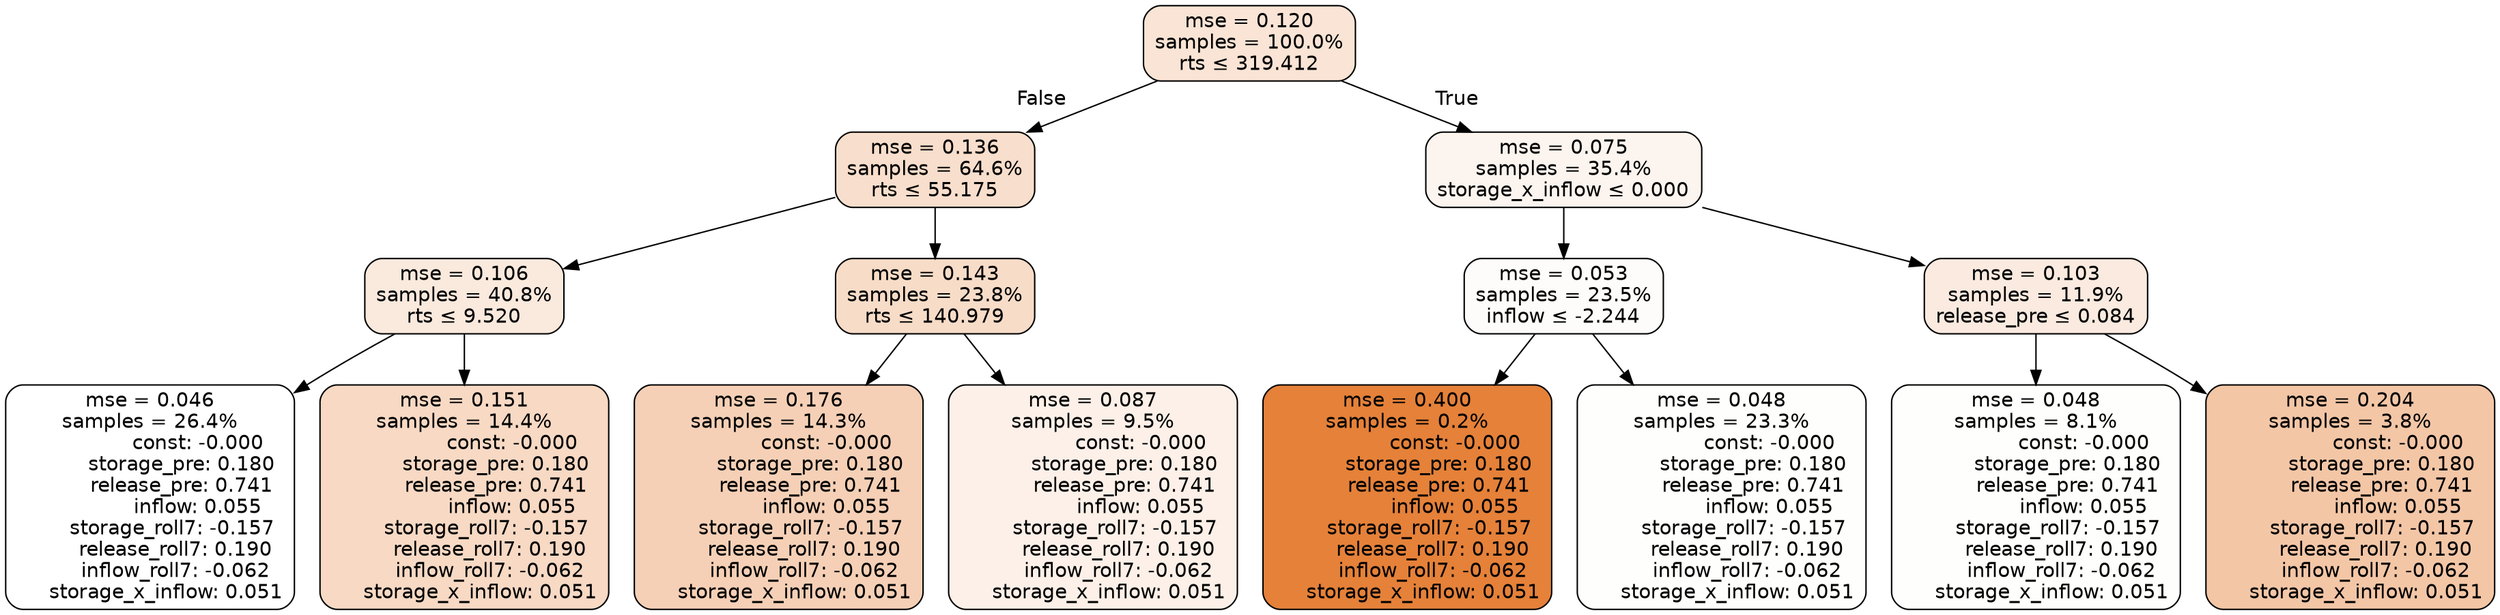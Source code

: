 digraph tree {
node [shape=rectangle, style="filled, rounded", color="black", fontname=helvetica] ;
edge [fontname=helvetica] ;
	"0" [label="mse = 0.120
samples = 100.0%
rts &le; 319.412", fillcolor="#f9e4d5"]
	"1" [label="mse = 0.136
samples = 64.6%
rts &le; 55.175", fillcolor="#f8decc"]
	"2" [label="mse = 0.106
samples = 40.8%
rts &le; 9.520", fillcolor="#fae9dd"]
	"3" [label="mse = 0.046
samples = 26.4%
               const: -0.000
          storage_pre: 0.180
          release_pre: 0.741
               inflow: 0.055
       storage_roll7: -0.157
        release_roll7: 0.190
        inflow_roll7: -0.062
     storage_x_inflow: 0.051", fillcolor="#ffffff"]
	"4" [label="mse = 0.151
samples = 14.4%
               const: -0.000
          storage_pre: 0.180
          release_pre: 0.741
               inflow: 0.055
       storage_roll7: -0.157
        release_roll7: 0.190
        inflow_roll7: -0.062
     storage_x_inflow: 0.051", fillcolor="#f7d9c4"]
	"5" [label="mse = 0.143
samples = 23.8%
rts &le; 140.979", fillcolor="#f7dcc8"]
	"6" [label="mse = 0.176
samples = 14.3%
               const: -0.000
          storage_pre: 0.180
          release_pre: 0.741
               inflow: 0.055
       storage_roll7: -0.157
        release_roll7: 0.190
        inflow_roll7: -0.062
     storage_x_inflow: 0.051", fillcolor="#f5d0b6"]
	"7" [label="mse = 0.087
samples = 9.5%
               const: -0.000
          storage_pre: 0.180
          release_pre: 0.741
               inflow: 0.055
       storage_roll7: -0.157
        release_roll7: 0.190
        inflow_roll7: -0.062
     storage_x_inflow: 0.051", fillcolor="#fcf0e8"]
	"8" [label="mse = 0.075
samples = 35.4%
storage_x_inflow &le; 0.000", fillcolor="#fcf4ee"]
	"9" [label="mse = 0.053
samples = 23.5%
inflow &le; -2.244", fillcolor="#fefcfa"]
	"10" [label="mse = 0.400
samples = 0.2%
               const: -0.000
          storage_pre: 0.180
          release_pre: 0.741
               inflow: 0.055
       storage_roll7: -0.157
        release_roll7: 0.190
        inflow_roll7: -0.062
     storage_x_inflow: 0.051", fillcolor="#e58139"]
	"11" [label="mse = 0.048
samples = 23.3%
               const: -0.000
          storage_pre: 0.180
          release_pre: 0.741
               inflow: 0.055
       storage_roll7: -0.157
        release_roll7: 0.190
        inflow_roll7: -0.062
     storage_x_inflow: 0.051", fillcolor="#fefefd"]
	"12" [label="mse = 0.103
samples = 11.9%
release_pre &le; 0.084", fillcolor="#faeadf"]
	"13" [label="mse = 0.048
samples = 8.1%
               const: -0.000
          storage_pre: 0.180
          release_pre: 0.741
               inflow: 0.055
       storage_roll7: -0.157
        release_roll7: 0.190
        inflow_roll7: -0.062
     storage_x_inflow: 0.051", fillcolor="#fefefd"]
	"14" [label="mse = 0.204
samples = 3.8%
               const: -0.000
          storage_pre: 0.180
          release_pre: 0.741
               inflow: 0.055
       storage_roll7: -0.157
        release_roll7: 0.190
        inflow_roll7: -0.062
     storage_x_inflow: 0.051", fillcolor="#f3c6a6"]

	"0" -> "1" [labeldistance=2.5, labelangle=45, headlabel="False"]
	"1" -> "2"
	"2" -> "3"
	"2" -> "4"
	"1" -> "5"
	"5" -> "6"
	"5" -> "7"
	"0" -> "8" [labeldistance=2.5, labelangle=-45, headlabel="True"]
	"8" -> "9"
	"9" -> "10"
	"9" -> "11"
	"8" -> "12"
	"12" -> "13"
	"12" -> "14"
}